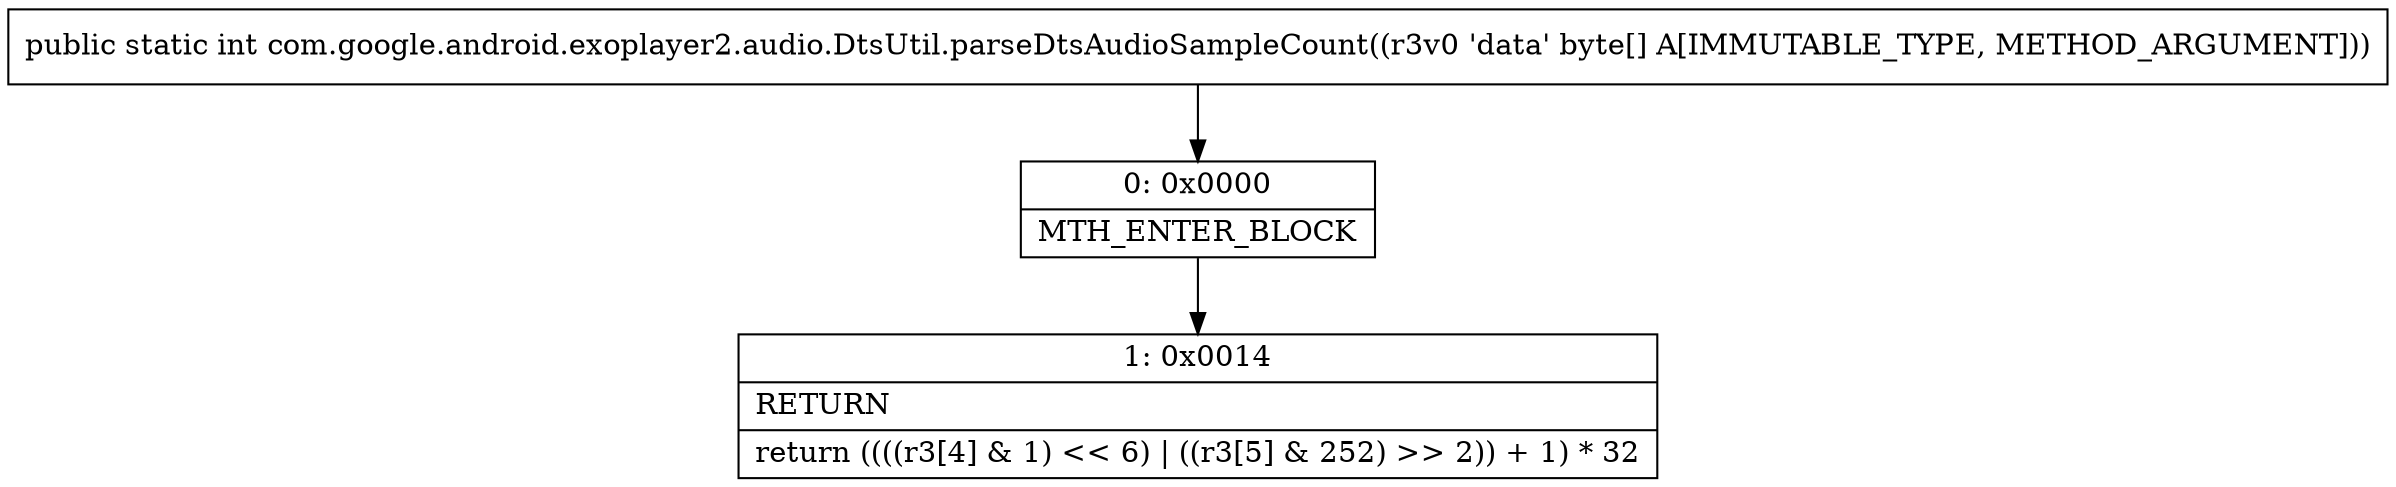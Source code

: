 digraph "CFG forcom.google.android.exoplayer2.audio.DtsUtil.parseDtsAudioSampleCount([B)I" {
Node_0 [shape=record,label="{0\:\ 0x0000|MTH_ENTER_BLOCK\l}"];
Node_1 [shape=record,label="{1\:\ 0x0014|RETURN\l|return ((((r3[4] & 1) \<\< 6) \| ((r3[5] & 252) \>\> 2)) + 1) * 32\l}"];
MethodNode[shape=record,label="{public static int com.google.android.exoplayer2.audio.DtsUtil.parseDtsAudioSampleCount((r3v0 'data' byte[] A[IMMUTABLE_TYPE, METHOD_ARGUMENT])) }"];
MethodNode -> Node_0;
Node_0 -> Node_1;
}


